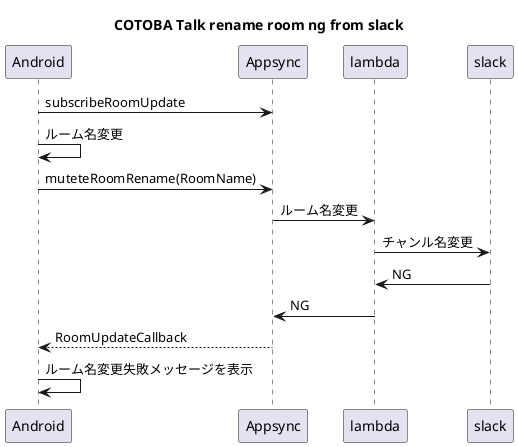@startuml

title COTOBA Talk rename room ng from slack

Android -> Appsync:subscribeRoomUpdate
Android -> Android:ルーム名変更
Android -> Appsync:muteteRoomRename(RoomName)
Appsync -> lambda:ルーム名変更
lambda -> slack:チャンル名変更
slack -> lambda:NG
lambda -> Appsync:NG
Appsync --> Android:RoomUpdateCallback
Android -> Android:ルーム名変更失敗メッセージを表示

@enduml